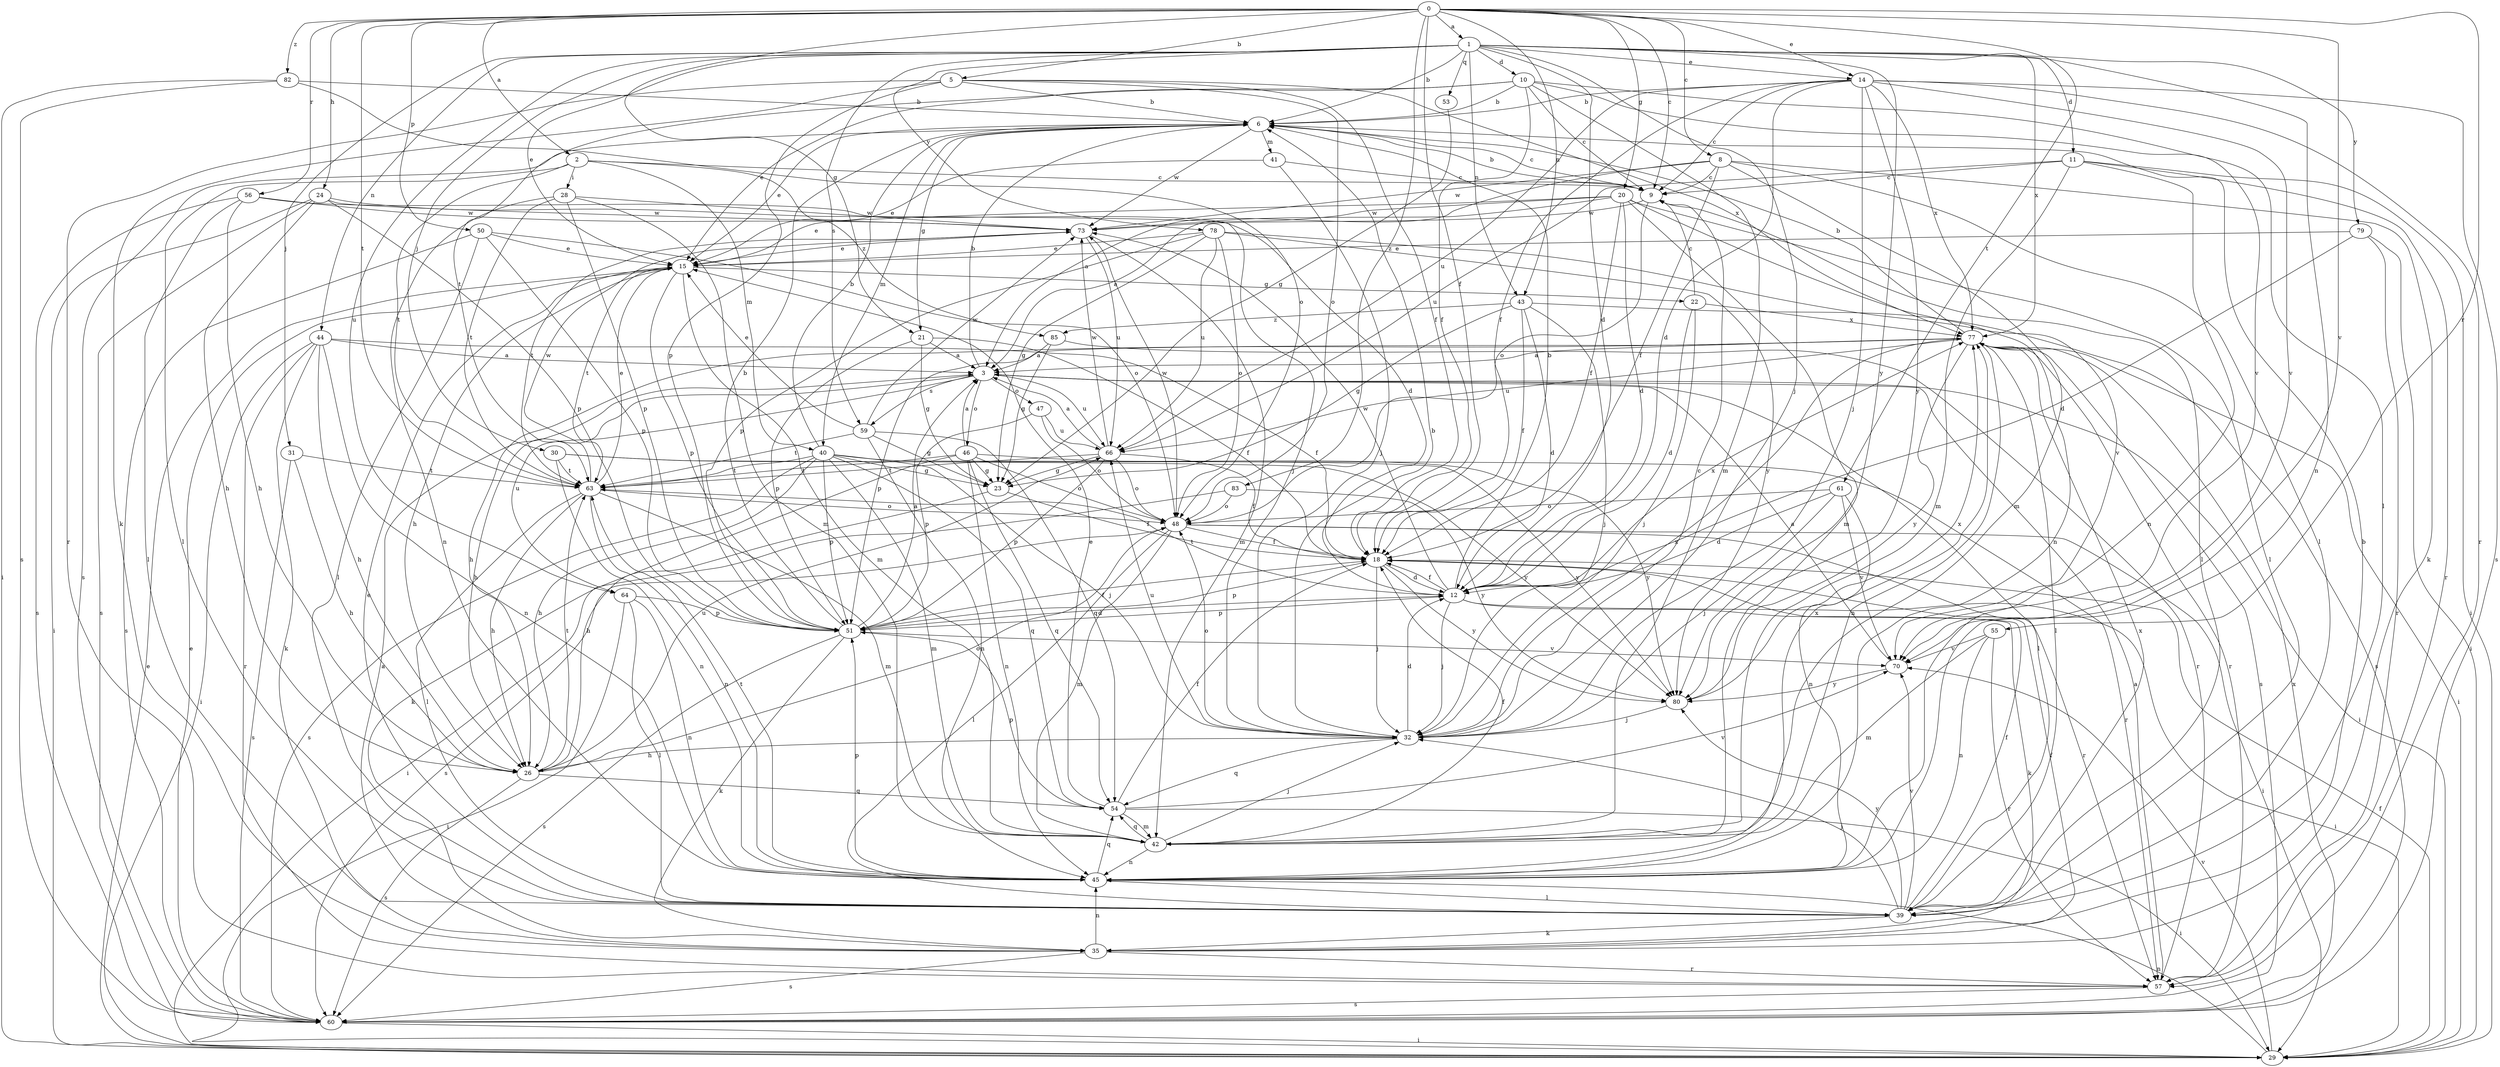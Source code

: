 strict digraph  {
0;
1;
2;
3;
5;
6;
8;
9;
10;
11;
12;
14;
15;
18;
20;
21;
22;
23;
24;
26;
28;
29;
30;
31;
32;
35;
39;
40;
41;
42;
43;
44;
45;
46;
47;
48;
50;
51;
53;
54;
55;
56;
57;
59;
60;
61;
63;
64;
66;
70;
73;
77;
78;
79;
80;
82;
83;
85;
0 -> 1  [label=a];
0 -> 2  [label=a];
0 -> 5  [label=b];
0 -> 8  [label=c];
0 -> 9  [label=c];
0 -> 14  [label=e];
0 -> 18  [label=f];
0 -> 20  [label=g];
0 -> 21  [label=g];
0 -> 24  [label=h];
0 -> 43  [label=n];
0 -> 50  [label=p];
0 -> 55  [label=r];
0 -> 56  [label=r];
0 -> 61  [label=t];
0 -> 63  [label=t];
0 -> 70  [label=v];
0 -> 82  [label=z];
0 -> 83  [label=z];
1 -> 6  [label=b];
1 -> 10  [label=d];
1 -> 11  [label=d];
1 -> 12  [label=d];
1 -> 14  [label=e];
1 -> 15  [label=e];
1 -> 30  [label=j];
1 -> 31  [label=j];
1 -> 32  [label=j];
1 -> 43  [label=n];
1 -> 44  [label=n];
1 -> 45  [label=n];
1 -> 53  [label=q];
1 -> 59  [label=s];
1 -> 64  [label=u];
1 -> 77  [label=x];
1 -> 78  [label=y];
1 -> 79  [label=y];
1 -> 80  [label=y];
2 -> 9  [label=c];
2 -> 28  [label=i];
2 -> 39  [label=l];
2 -> 40  [label=m];
2 -> 63  [label=t];
2 -> 85  [label=z];
3 -> 6  [label=b];
3 -> 26  [label=h];
3 -> 29  [label=i];
3 -> 39  [label=l];
3 -> 46  [label=o];
3 -> 47  [label=o];
3 -> 59  [label=s];
3 -> 64  [label=u];
3 -> 66  [label=u];
5 -> 6  [label=b];
5 -> 18  [label=f];
5 -> 35  [label=k];
5 -> 48  [label=o];
5 -> 51  [label=p];
5 -> 57  [label=r];
5 -> 77  [label=x];
6 -> 9  [label=c];
6 -> 15  [label=e];
6 -> 21  [label=g];
6 -> 40  [label=m];
6 -> 41  [label=m];
6 -> 60  [label=s];
6 -> 73  [label=w];
8 -> 3  [label=a];
8 -> 9  [label=c];
8 -> 18  [label=f];
8 -> 35  [label=k];
8 -> 39  [label=l];
8 -> 42  [label=m];
8 -> 73  [label=w];
9 -> 6  [label=b];
9 -> 39  [label=l];
9 -> 48  [label=o];
9 -> 73  [label=w];
10 -> 6  [label=b];
10 -> 9  [label=c];
10 -> 15  [label=e];
10 -> 18  [label=f];
10 -> 39  [label=l];
10 -> 42  [label=m];
10 -> 63  [label=t];
10 -> 70  [label=v];
11 -> 9  [label=c];
11 -> 29  [label=i];
11 -> 42  [label=m];
11 -> 45  [label=n];
11 -> 57  [label=r];
11 -> 66  [label=u];
12 -> 6  [label=b];
12 -> 18  [label=f];
12 -> 29  [label=i];
12 -> 32  [label=j];
12 -> 35  [label=k];
12 -> 51  [label=p];
12 -> 63  [label=t];
12 -> 73  [label=w];
12 -> 77  [label=x];
14 -> 6  [label=b];
14 -> 9  [label=c];
14 -> 12  [label=d];
14 -> 18  [label=f];
14 -> 32  [label=j];
14 -> 57  [label=r];
14 -> 60  [label=s];
14 -> 66  [label=u];
14 -> 70  [label=v];
14 -> 77  [label=x];
14 -> 80  [label=y];
15 -> 22  [label=g];
15 -> 26  [label=h];
15 -> 42  [label=m];
15 -> 51  [label=p];
15 -> 63  [label=t];
18 -> 12  [label=d];
18 -> 32  [label=j];
18 -> 51  [label=p];
18 -> 80  [label=y];
20 -> 3  [label=a];
20 -> 12  [label=d];
20 -> 15  [label=e];
20 -> 18  [label=f];
20 -> 39  [label=l];
20 -> 42  [label=m];
20 -> 45  [label=n];
20 -> 73  [label=w];
21 -> 3  [label=a];
21 -> 18  [label=f];
21 -> 23  [label=g];
21 -> 51  [label=p];
22 -> 9  [label=c];
22 -> 12  [label=d];
22 -> 32  [label=j];
22 -> 77  [label=x];
23 -> 18  [label=f];
23 -> 26  [label=h];
24 -> 26  [label=h];
24 -> 29  [label=i];
24 -> 32  [label=j];
24 -> 51  [label=p];
24 -> 60  [label=s];
24 -> 73  [label=w];
26 -> 48  [label=o];
26 -> 54  [label=q];
26 -> 60  [label=s];
26 -> 63  [label=t];
26 -> 66  [label=u];
28 -> 42  [label=m];
28 -> 45  [label=n];
28 -> 51  [label=p];
28 -> 63  [label=t];
28 -> 73  [label=w];
29 -> 15  [label=e];
29 -> 18  [label=f];
29 -> 45  [label=n];
29 -> 70  [label=v];
30 -> 45  [label=n];
30 -> 57  [label=r];
30 -> 63  [label=t];
30 -> 80  [label=y];
31 -> 26  [label=h];
31 -> 60  [label=s];
31 -> 63  [label=t];
32 -> 6  [label=b];
32 -> 9  [label=c];
32 -> 12  [label=d];
32 -> 26  [label=h];
32 -> 48  [label=o];
32 -> 54  [label=q];
32 -> 66  [label=u];
32 -> 77  [label=x];
35 -> 3  [label=a];
35 -> 6  [label=b];
35 -> 18  [label=f];
35 -> 45  [label=n];
35 -> 57  [label=r];
35 -> 60  [label=s];
39 -> 15  [label=e];
39 -> 18  [label=f];
39 -> 32  [label=j];
39 -> 35  [label=k];
39 -> 70  [label=v];
39 -> 77  [label=x];
39 -> 80  [label=y];
40 -> 6  [label=b];
40 -> 23  [label=g];
40 -> 26  [label=h];
40 -> 32  [label=j];
40 -> 42  [label=m];
40 -> 51  [label=p];
40 -> 54  [label=q];
40 -> 60  [label=s];
40 -> 63  [label=t];
40 -> 80  [label=y];
41 -> 9  [label=c];
41 -> 15  [label=e];
41 -> 32  [label=j];
42 -> 18  [label=f];
42 -> 32  [label=j];
42 -> 45  [label=n];
42 -> 54  [label=q];
43 -> 12  [label=d];
43 -> 18  [label=f];
43 -> 23  [label=g];
43 -> 32  [label=j];
43 -> 60  [label=s];
43 -> 85  [label=z];
44 -> 3  [label=a];
44 -> 18  [label=f];
44 -> 26  [label=h];
44 -> 29  [label=i];
44 -> 35  [label=k];
44 -> 45  [label=n];
44 -> 57  [label=r];
45 -> 39  [label=l];
45 -> 51  [label=p];
45 -> 54  [label=q];
45 -> 63  [label=t];
45 -> 77  [label=x];
46 -> 3  [label=a];
46 -> 23  [label=g];
46 -> 35  [label=k];
46 -> 45  [label=n];
46 -> 48  [label=o];
46 -> 54  [label=q];
46 -> 63  [label=t];
46 -> 80  [label=y];
47 -> 48  [label=o];
47 -> 51  [label=p];
47 -> 66  [label=u];
48 -> 18  [label=f];
48 -> 29  [label=i];
48 -> 39  [label=l];
48 -> 42  [label=m];
48 -> 57  [label=r];
48 -> 60  [label=s];
48 -> 73  [label=w];
50 -> 15  [label=e];
50 -> 39  [label=l];
50 -> 48  [label=o];
50 -> 51  [label=p];
50 -> 60  [label=s];
51 -> 3  [label=a];
51 -> 6  [label=b];
51 -> 12  [label=d];
51 -> 18  [label=f];
51 -> 35  [label=k];
51 -> 60  [label=s];
51 -> 70  [label=v];
53 -> 23  [label=g];
54 -> 15  [label=e];
54 -> 18  [label=f];
54 -> 29  [label=i];
54 -> 42  [label=m];
54 -> 51  [label=p];
54 -> 70  [label=v];
55 -> 42  [label=m];
55 -> 45  [label=n];
55 -> 57  [label=r];
55 -> 70  [label=v];
56 -> 12  [label=d];
56 -> 26  [label=h];
56 -> 39  [label=l];
56 -> 60  [label=s];
56 -> 73  [label=w];
57 -> 3  [label=a];
57 -> 60  [label=s];
59 -> 15  [label=e];
59 -> 23  [label=g];
59 -> 45  [label=n];
59 -> 54  [label=q];
59 -> 63  [label=t];
59 -> 73  [label=w];
60 -> 15  [label=e];
60 -> 29  [label=i];
60 -> 77  [label=x];
61 -> 12  [label=d];
61 -> 32  [label=j];
61 -> 45  [label=n];
61 -> 48  [label=o];
61 -> 70  [label=v];
63 -> 15  [label=e];
63 -> 26  [label=h];
63 -> 39  [label=l];
63 -> 42  [label=m];
63 -> 45  [label=n];
63 -> 48  [label=o];
63 -> 73  [label=w];
64 -> 29  [label=i];
64 -> 39  [label=l];
64 -> 45  [label=n];
64 -> 51  [label=p];
66 -> 3  [label=a];
66 -> 18  [label=f];
66 -> 23  [label=g];
66 -> 48  [label=o];
66 -> 51  [label=p];
66 -> 63  [label=t];
66 -> 73  [label=w];
70 -> 3  [label=a];
70 -> 80  [label=y];
73 -> 15  [label=e];
73 -> 42  [label=m];
73 -> 63  [label=t];
73 -> 66  [label=u];
77 -> 3  [label=a];
77 -> 6  [label=b];
77 -> 26  [label=h];
77 -> 29  [label=i];
77 -> 39  [label=l];
77 -> 45  [label=n];
77 -> 51  [label=p];
77 -> 57  [label=r];
77 -> 60  [label=s];
77 -> 66  [label=u];
77 -> 80  [label=y];
78 -> 15  [label=e];
78 -> 23  [label=g];
78 -> 48  [label=o];
78 -> 51  [label=p];
78 -> 66  [label=u];
78 -> 70  [label=v];
78 -> 80  [label=y];
79 -> 12  [label=d];
79 -> 15  [label=e];
79 -> 29  [label=i];
79 -> 57  [label=r];
80 -> 32  [label=j];
80 -> 77  [label=x];
82 -> 6  [label=b];
82 -> 29  [label=i];
82 -> 48  [label=o];
82 -> 60  [label=s];
83 -> 29  [label=i];
83 -> 48  [label=o];
83 -> 80  [label=y];
85 -> 3  [label=a];
85 -> 23  [label=g];
85 -> 57  [label=r];
}
